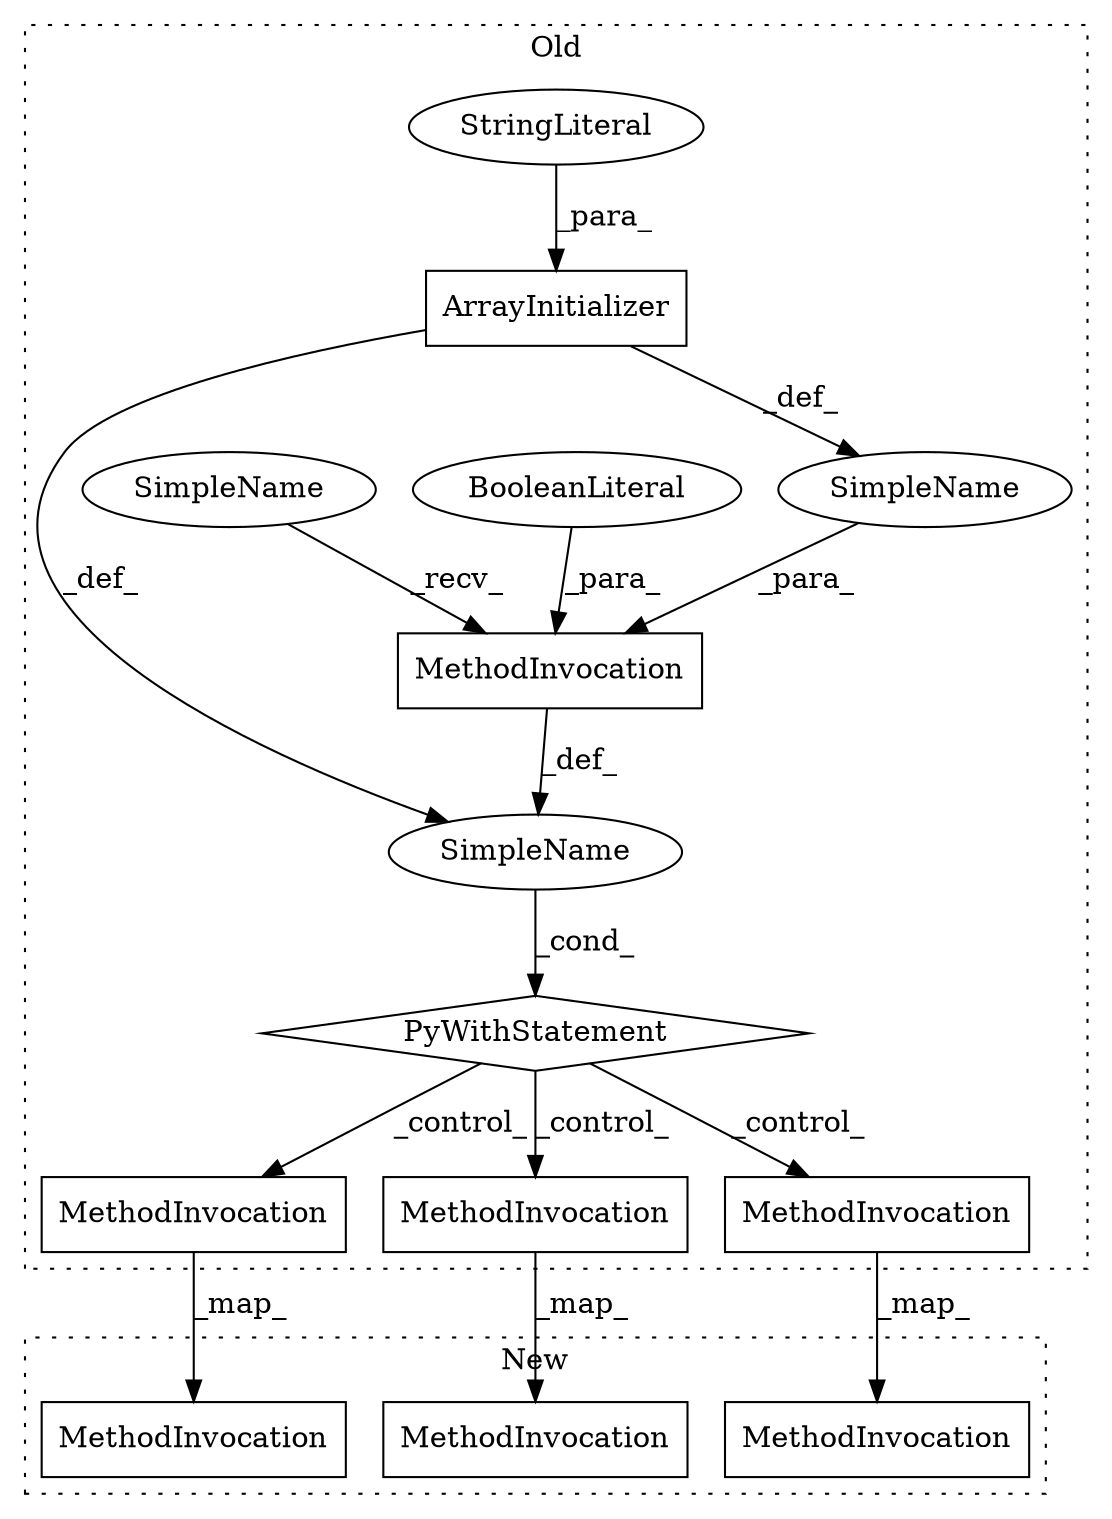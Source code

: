 digraph G {
subgraph cluster0 {
1 [label="ArrayInitializer" a="4" s="2689,2701" l="1,1" shape="box"];
2 [label="BooleanLiteral" a="9" s="2703" l="4" shape="ellipse"];
3 [label="MethodInvocation" a="32" s="2668,2707" l="9,1" shape="box"];
5 [label="MethodInvocation" a="32" s="2880,2927" l="11,1" shape="box"];
8 [label="MethodInvocation" a="32" s="2941,3005" l="12,1" shape="box"];
9 [label="MethodInvocation" a="32" s="2729,2752" l="16,1" shape="box"];
10 [label="SimpleName" a="42" s="2663" l="4" shape="ellipse"];
11 [label="SimpleName" a="42" s="" l="" shape="ellipse"];
12 [label="SimpleName" a="42" s="" l="" shape="ellipse"];
13 [label="StringLiteral" a="45" s="2690" l="11" shape="ellipse"];
14 [label="PyWithStatement" a="104" s="2653,2708" l="10,2" shape="diamond"];
label = "Old";
style="dotted";
}
subgraph cluster1 {
4 [label="MethodInvocation" a="32" s="2664,2687" l="16,1" shape="box"];
6 [label="MethodInvocation" a="32" s="2868,2932" l="12,1" shape="box"];
7 [label="MethodInvocation" a="32" s="2809,2856" l="11,1" shape="box"];
label = "New";
style="dotted";
}
1 -> 11 [label="_def_"];
1 -> 12 [label="_def_"];
2 -> 3 [label="_para_"];
3 -> 12 [label="_def_"];
5 -> 7 [label="_map_"];
8 -> 6 [label="_map_"];
9 -> 4 [label="_map_"];
10 -> 3 [label="_recv_"];
11 -> 3 [label="_para_"];
12 -> 14 [label="_cond_"];
13 -> 1 [label="_para_"];
14 -> 9 [label="_control_"];
14 -> 5 [label="_control_"];
14 -> 8 [label="_control_"];
}